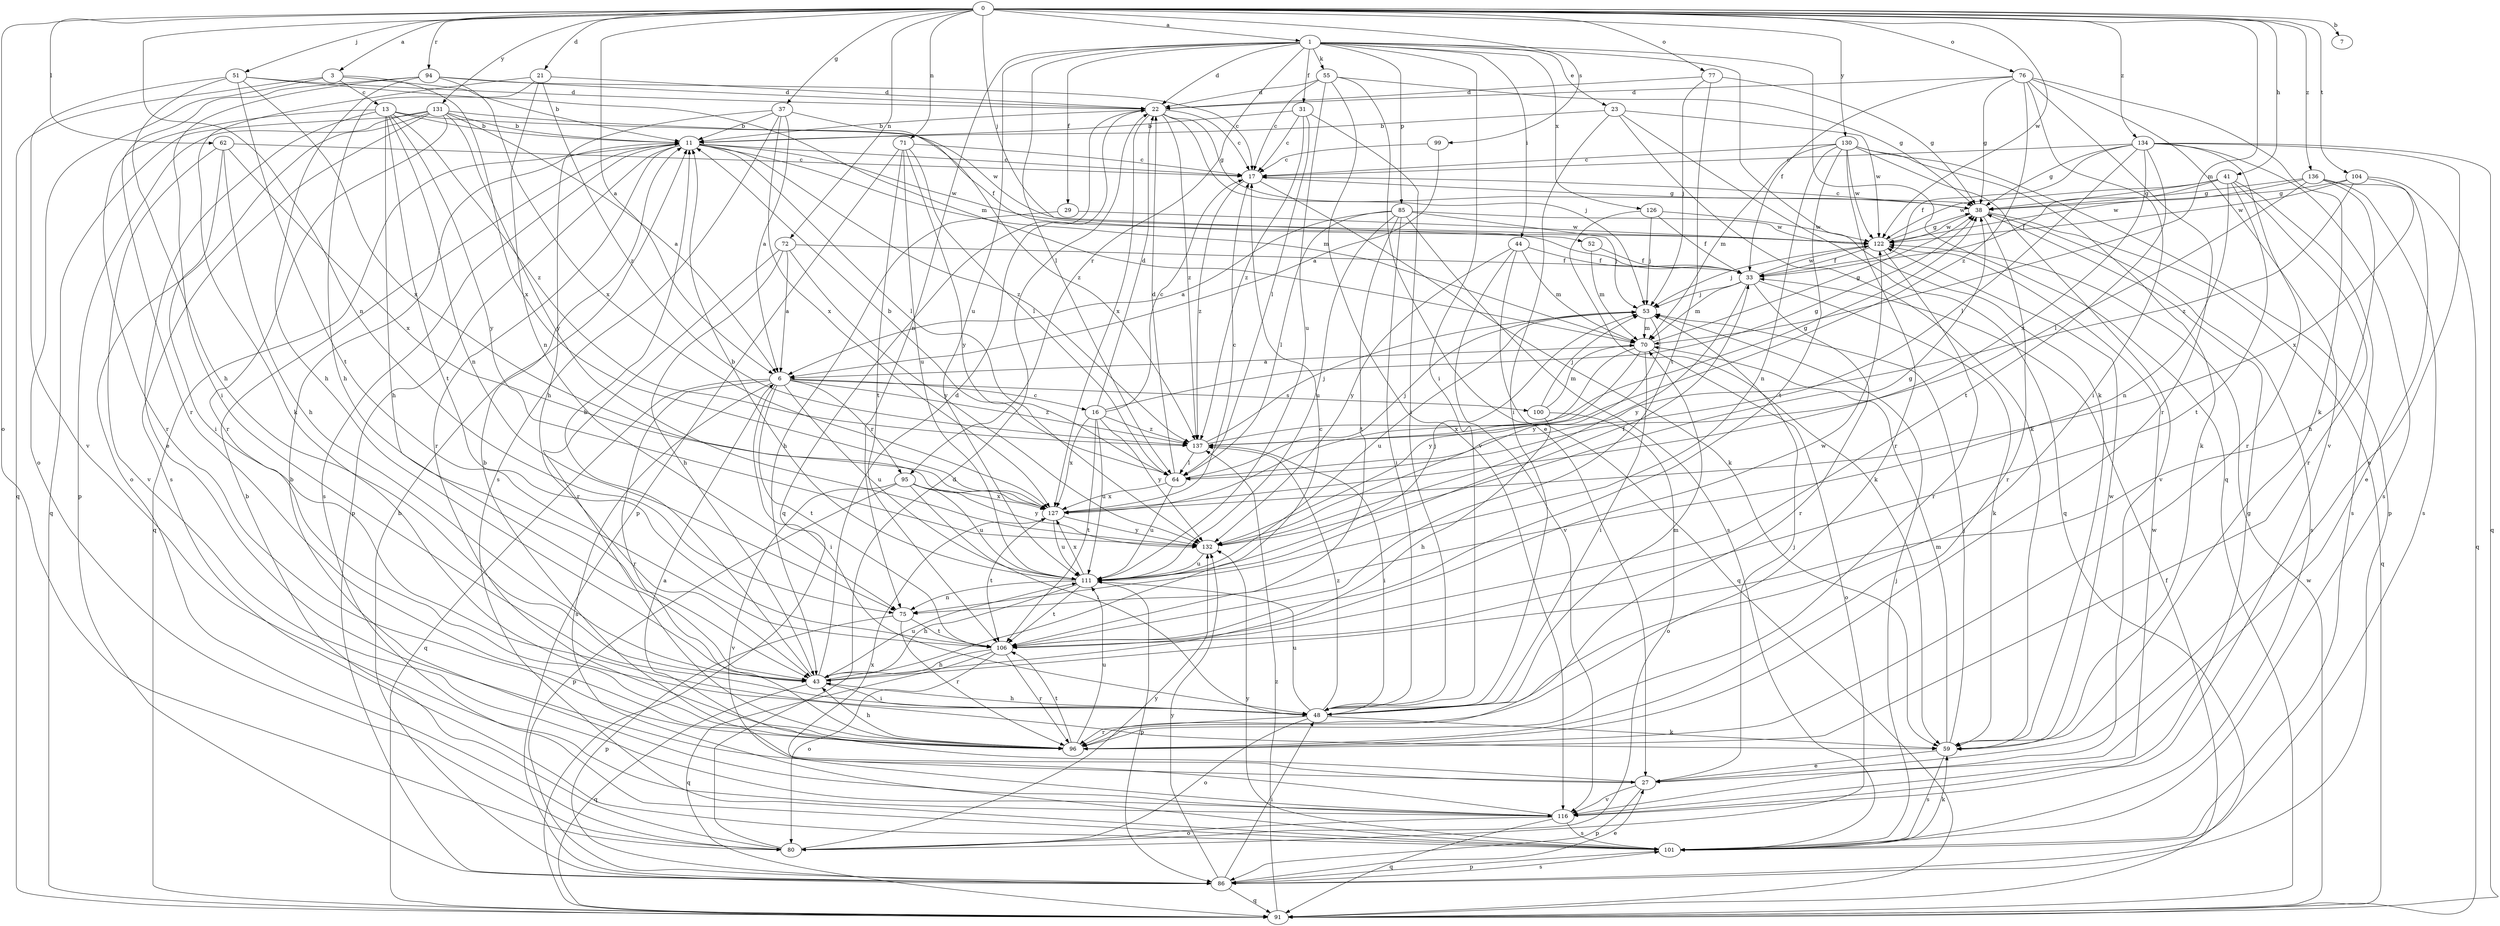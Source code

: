 strict digraph  {
0;
1;
3;
6;
7;
11;
13;
16;
17;
21;
22;
23;
27;
29;
31;
33;
37;
38;
41;
43;
44;
48;
51;
52;
53;
55;
59;
62;
64;
70;
71;
72;
75;
76;
77;
80;
85;
86;
91;
94;
95;
96;
99;
100;
101;
104;
106;
111;
116;
122;
126;
127;
130;
131;
132;
134;
136;
137;
0 -> 1  [label=a];
0 -> 3  [label=a];
0 -> 6  [label=a];
0 -> 7  [label=b];
0 -> 21  [label=d];
0 -> 37  [label=g];
0 -> 41  [label=h];
0 -> 51  [label=j];
0 -> 52  [label=j];
0 -> 62  [label=l];
0 -> 70  [label=m];
0 -> 71  [label=n];
0 -> 72  [label=n];
0 -> 75  [label=n];
0 -> 76  [label=o];
0 -> 77  [label=o];
0 -> 80  [label=o];
0 -> 94  [label=r];
0 -> 99  [label=s];
0 -> 104  [label=t];
0 -> 122  [label=w];
0 -> 130  [label=y];
0 -> 131  [label=y];
0 -> 134  [label=z];
0 -> 136  [label=z];
1 -> 22  [label=d];
1 -> 23  [label=e];
1 -> 29  [label=f];
1 -> 31  [label=f];
1 -> 44  [label=i];
1 -> 48  [label=i];
1 -> 55  [label=k];
1 -> 59  [label=k];
1 -> 64  [label=l];
1 -> 75  [label=n];
1 -> 85  [label=p];
1 -> 91  [label=q];
1 -> 95  [label=r];
1 -> 111  [label=u];
1 -> 126  [label=x];
3 -> 11  [label=b];
3 -> 13  [label=c];
3 -> 80  [label=o];
3 -> 91  [label=q];
3 -> 127  [label=x];
6 -> 16  [label=c];
6 -> 48  [label=i];
6 -> 91  [label=q];
6 -> 95  [label=r];
6 -> 96  [label=r];
6 -> 100  [label=s];
6 -> 101  [label=s];
6 -> 106  [label=t];
6 -> 111  [label=u];
6 -> 137  [label=z];
11 -> 17  [label=c];
11 -> 64  [label=l];
11 -> 70  [label=m];
11 -> 86  [label=p];
11 -> 91  [label=q];
11 -> 96  [label=r];
11 -> 101  [label=s];
11 -> 122  [label=w];
11 -> 137  [label=z];
13 -> 11  [label=b];
13 -> 27  [label=e];
13 -> 43  [label=h];
13 -> 75  [label=n];
13 -> 96  [label=r];
13 -> 106  [label=t];
13 -> 122  [label=w];
13 -> 132  [label=y];
13 -> 137  [label=z];
16 -> 17  [label=c];
16 -> 22  [label=d];
16 -> 38  [label=g];
16 -> 106  [label=t];
16 -> 111  [label=u];
16 -> 127  [label=x];
16 -> 132  [label=y];
16 -> 137  [label=z];
17 -> 38  [label=g];
17 -> 59  [label=k];
17 -> 137  [label=z];
21 -> 22  [label=d];
21 -> 43  [label=h];
21 -> 59  [label=k];
21 -> 75  [label=n];
21 -> 137  [label=z];
22 -> 11  [label=b];
22 -> 17  [label=c];
22 -> 38  [label=g];
22 -> 53  [label=j];
22 -> 91  [label=q];
22 -> 127  [label=x];
22 -> 137  [label=z];
23 -> 11  [label=b];
23 -> 48  [label=i];
23 -> 59  [label=k];
23 -> 91  [label=q];
23 -> 122  [label=w];
27 -> 6  [label=a];
27 -> 11  [label=b];
27 -> 53  [label=j];
27 -> 86  [label=p];
27 -> 116  [label=v];
29 -> 43  [label=h];
29 -> 122  [label=w];
31 -> 11  [label=b];
31 -> 17  [label=c];
31 -> 48  [label=i];
31 -> 64  [label=l];
31 -> 137  [label=z];
33 -> 53  [label=j];
33 -> 59  [label=k];
33 -> 70  [label=m];
33 -> 96  [label=r];
33 -> 122  [label=w];
33 -> 132  [label=y];
37 -> 6  [label=a];
37 -> 11  [label=b];
37 -> 43  [label=h];
37 -> 101  [label=s];
37 -> 127  [label=x];
37 -> 137  [label=z];
38 -> 17  [label=c];
38 -> 91  [label=q];
38 -> 96  [label=r];
38 -> 101  [label=s];
38 -> 122  [label=w];
41 -> 33  [label=f];
41 -> 38  [label=g];
41 -> 75  [label=n];
41 -> 96  [label=r];
41 -> 101  [label=s];
41 -> 106  [label=t];
41 -> 122  [label=w];
43 -> 11  [label=b];
43 -> 17  [label=c];
43 -> 22  [label=d];
43 -> 48  [label=i];
43 -> 91  [label=q];
43 -> 111  [label=u];
44 -> 33  [label=f];
44 -> 70  [label=m];
44 -> 91  [label=q];
44 -> 116  [label=v];
44 -> 132  [label=y];
48 -> 43  [label=h];
48 -> 59  [label=k];
48 -> 70  [label=m];
48 -> 80  [label=o];
48 -> 96  [label=r];
48 -> 111  [label=u];
48 -> 137  [label=z];
51 -> 22  [label=d];
51 -> 43  [label=h];
51 -> 70  [label=m];
51 -> 106  [label=t];
51 -> 116  [label=v];
51 -> 127  [label=x];
52 -> 33  [label=f];
52 -> 70  [label=m];
53 -> 70  [label=m];
53 -> 111  [label=u];
53 -> 132  [label=y];
55 -> 17  [label=c];
55 -> 22  [label=d];
55 -> 27  [label=e];
55 -> 38  [label=g];
55 -> 111  [label=u];
55 -> 116  [label=v];
59 -> 27  [label=e];
59 -> 53  [label=j];
59 -> 70  [label=m];
59 -> 101  [label=s];
59 -> 122  [label=w];
62 -> 17  [label=c];
62 -> 43  [label=h];
62 -> 48  [label=i];
62 -> 116  [label=v];
62 -> 127  [label=x];
64 -> 11  [label=b];
64 -> 22  [label=d];
64 -> 53  [label=j];
64 -> 111  [label=u];
64 -> 127  [label=x];
70 -> 6  [label=a];
70 -> 38  [label=g];
70 -> 48  [label=i];
70 -> 80  [label=o];
70 -> 127  [label=x];
70 -> 132  [label=y];
71 -> 17  [label=c];
71 -> 64  [label=l];
71 -> 86  [label=p];
71 -> 106  [label=t];
71 -> 111  [label=u];
71 -> 132  [label=y];
72 -> 6  [label=a];
72 -> 33  [label=f];
72 -> 43  [label=h];
72 -> 96  [label=r];
72 -> 132  [label=y];
75 -> 86  [label=p];
75 -> 96  [label=r];
75 -> 106  [label=t];
76 -> 22  [label=d];
76 -> 33  [label=f];
76 -> 38  [label=g];
76 -> 48  [label=i];
76 -> 59  [label=k];
76 -> 96  [label=r];
76 -> 116  [label=v];
76 -> 137  [label=z];
77 -> 22  [label=d];
77 -> 38  [label=g];
77 -> 53  [label=j];
77 -> 106  [label=t];
80 -> 11  [label=b];
80 -> 22  [label=d];
80 -> 132  [label=y];
85 -> 6  [label=a];
85 -> 48  [label=i];
85 -> 53  [label=j];
85 -> 64  [label=l];
85 -> 101  [label=s];
85 -> 106  [label=t];
85 -> 111  [label=u];
85 -> 122  [label=w];
86 -> 11  [label=b];
86 -> 27  [label=e];
86 -> 33  [label=f];
86 -> 48  [label=i];
86 -> 91  [label=q];
86 -> 101  [label=s];
86 -> 132  [label=y];
91 -> 122  [label=w];
91 -> 137  [label=z];
94 -> 17  [label=c];
94 -> 22  [label=d];
94 -> 43  [label=h];
94 -> 48  [label=i];
94 -> 96  [label=r];
94 -> 127  [label=x];
95 -> 48  [label=i];
95 -> 86  [label=p];
95 -> 111  [label=u];
95 -> 116  [label=v];
95 -> 127  [label=x];
95 -> 132  [label=y];
96 -> 43  [label=h];
96 -> 106  [label=t];
96 -> 111  [label=u];
99 -> 6  [label=a];
99 -> 17  [label=c];
100 -> 43  [label=h];
100 -> 53  [label=j];
100 -> 70  [label=m];
100 -> 80  [label=o];
101 -> 53  [label=j];
101 -> 59  [label=k];
101 -> 86  [label=p];
101 -> 132  [label=y];
104 -> 38  [label=g];
104 -> 91  [label=q];
104 -> 122  [label=w];
104 -> 127  [label=x];
104 -> 137  [label=z];
106 -> 43  [label=h];
106 -> 80  [label=o];
106 -> 91  [label=q];
106 -> 96  [label=r];
106 -> 122  [label=w];
111 -> 11  [label=b];
111 -> 33  [label=f];
111 -> 43  [label=h];
111 -> 53  [label=j];
111 -> 75  [label=n];
111 -> 86  [label=p];
111 -> 106  [label=t];
111 -> 127  [label=x];
116 -> 11  [label=b];
116 -> 38  [label=g];
116 -> 80  [label=o];
116 -> 91  [label=q];
116 -> 101  [label=s];
116 -> 122  [label=w];
116 -> 127  [label=x];
122 -> 33  [label=f];
122 -> 38  [label=g];
122 -> 53  [label=j];
122 -> 96  [label=r];
126 -> 33  [label=f];
126 -> 53  [label=j];
126 -> 59  [label=k];
126 -> 122  [label=w];
127 -> 17  [label=c];
127 -> 106  [label=t];
127 -> 111  [label=u];
127 -> 132  [label=y];
130 -> 17  [label=c];
130 -> 59  [label=k];
130 -> 70  [label=m];
130 -> 75  [label=n];
130 -> 86  [label=p];
130 -> 96  [label=r];
130 -> 106  [label=t];
130 -> 116  [label=v];
130 -> 122  [label=w];
131 -> 6  [label=a];
131 -> 11  [label=b];
131 -> 33  [label=f];
131 -> 80  [label=o];
131 -> 86  [label=p];
131 -> 91  [label=q];
131 -> 96  [label=r];
131 -> 101  [label=s];
131 -> 132  [label=y];
132 -> 38  [label=g];
132 -> 111  [label=u];
134 -> 17  [label=c];
134 -> 27  [label=e];
134 -> 33  [label=f];
134 -> 38  [label=g];
134 -> 64  [label=l];
134 -> 91  [label=q];
134 -> 96  [label=r];
134 -> 101  [label=s];
134 -> 106  [label=t];
134 -> 127  [label=x];
136 -> 27  [label=e];
136 -> 38  [label=g];
136 -> 43  [label=h];
136 -> 64  [label=l];
136 -> 101  [label=s];
136 -> 122  [label=w];
137 -> 38  [label=g];
137 -> 48  [label=i];
137 -> 53  [label=j];
137 -> 64  [label=l];
}

